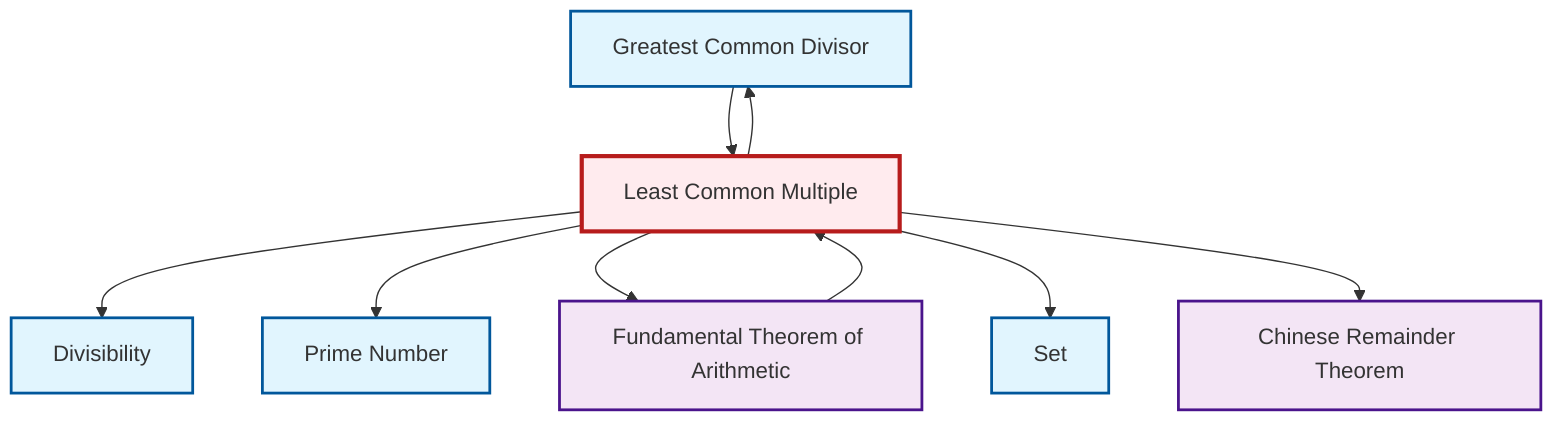 graph TD
    classDef definition fill:#e1f5fe,stroke:#01579b,stroke-width:2px
    classDef theorem fill:#f3e5f5,stroke:#4a148c,stroke-width:2px
    classDef axiom fill:#fff3e0,stroke:#e65100,stroke-width:2px
    classDef example fill:#e8f5e9,stroke:#1b5e20,stroke-width:2px
    classDef current fill:#ffebee,stroke:#b71c1c,stroke-width:3px
    thm-chinese-remainder["Chinese Remainder Theorem"]:::theorem
    def-gcd["Greatest Common Divisor"]:::definition
    thm-fundamental-arithmetic["Fundamental Theorem of Arithmetic"]:::theorem
    def-divisibility["Divisibility"]:::definition
    def-set["Set"]:::definition
    def-lcm["Least Common Multiple"]:::definition
    def-prime["Prime Number"]:::definition
    def-lcm --> def-gcd
    def-lcm --> def-divisibility
    thm-fundamental-arithmetic --> def-lcm
    def-lcm --> def-prime
    def-lcm --> thm-fundamental-arithmetic
    def-lcm --> def-set
    def-gcd --> def-lcm
    def-lcm --> thm-chinese-remainder
    class def-lcm current